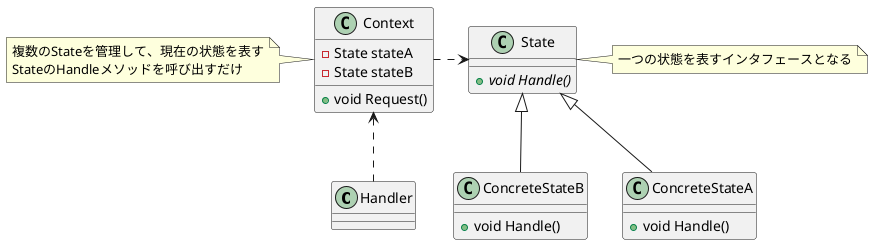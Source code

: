 @startuml

Handler .up.> Context
Context .right.> State

ConcreteStateA -up-|> State
ConcreteStateB -up-|> State

class Context {
    - State stateA
    - State stateB
    + void Request()
}

class State {
    + {abstract} void Handle()
}

class ConcreteStateA {
    + void Handle()
}

class ConcreteStateB {
    + void Handle()
}

note left of Context 
    複数のStateを管理して、現在の状態を表す
    StateのHandleメソッドを呼び出すだけ
end note

note right of State 
    一つの状態を表すインタフェースとなる
end note
@enduml